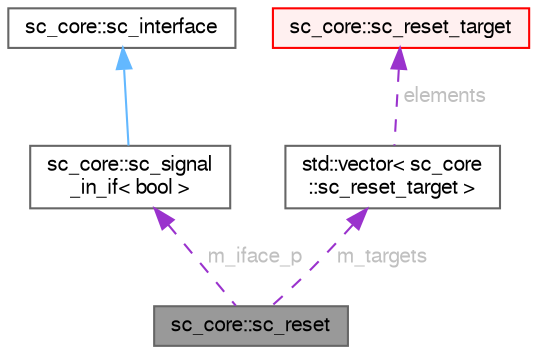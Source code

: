 digraph "sc_core::sc_reset"
{
 // LATEX_PDF_SIZE
  bgcolor="transparent";
  edge [fontname=FreeSans,fontsize=10,labelfontname=FreeSans,labelfontsize=10];
  node [fontname=FreeSans,fontsize=10,shape=box,height=0.2,width=0.4];
  Node1 [id="Node000001",label="sc_core::sc_reset",height=0.2,width=0.4,color="gray40", fillcolor="grey60", style="filled", fontcolor="black",tooltip=" "];
  Node2 -> Node1 [id="edge1_Node000001_Node000002",dir="back",color="darkorchid3",style="dashed",tooltip=" ",label=" m_iface_p",fontcolor="grey" ];
  Node2 [id="Node000002",label="sc_core::sc_signal\l_in_if\< bool \>",height=0.2,width=0.4,color="gray40", fillcolor="white", style="filled",URL="$a01429.html",tooltip=" "];
  Node3 -> Node2 [id="edge2_Node000002_Node000003",dir="back",color="steelblue1",style="solid",tooltip=" "];
  Node3 [id="Node000003",label="sc_core::sc_interface",height=0.2,width=0.4,color="gray40", fillcolor="white", style="filled",URL="$a01357.html",tooltip=" "];
  Node4 -> Node1 [id="edge3_Node000001_Node000004",dir="back",color="darkorchid3",style="dashed",tooltip=" ",label=" m_targets",fontcolor="grey" ];
  Node4 [id="Node000004",label="std::vector\< sc_core\l::sc_reset_target \>",height=0.2,width=0.4,color="gray40", fillcolor="white", style="filled",tooltip=" "];
  Node5 -> Node4 [id="edge4_Node000004_Node000005",dir="back",color="darkorchid3",style="dashed",tooltip=" ",label=" elements",fontcolor="grey" ];
  Node5 [id="Node000005",label="sc_core::sc_reset_target",height=0.2,width=0.4,color="red", fillcolor="#FFF0F0", style="filled",URL="$a02173.html",tooltip=" "];
}
